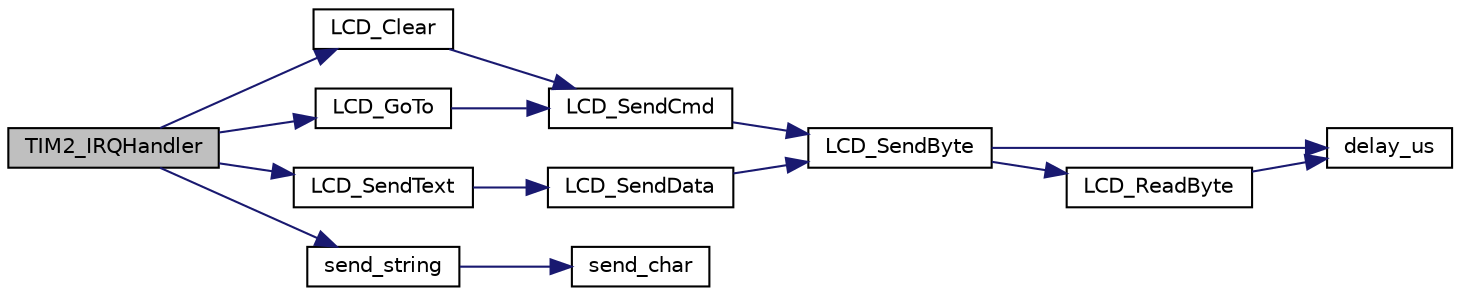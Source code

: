 digraph "TIM2_IRQHandler"
{
  edge [fontname="Helvetica",fontsize="10",labelfontname="Helvetica",labelfontsize="10"];
  node [fontname="Helvetica",fontsize="10",shape=record];
  rankdir="LR";
  Node40 [label="TIM2_IRQHandler",height=0.2,width=0.4,color="black", fillcolor="grey75", style="filled", fontcolor="black"];
  Node40 -> Node41 [color="midnightblue",fontsize="10",style="solid",fontname="Helvetica"];
  Node41 [label="LCD_Clear",height=0.2,width=0.4,color="black", fillcolor="white", style="filled",URL="$lcd4bit_8c.html#ae60d0b62d7eb3fa31266c095d7b3c245"];
  Node41 -> Node42 [color="midnightblue",fontsize="10",style="solid",fontname="Helvetica"];
  Node42 [label="LCD_SendCmd",height=0.2,width=0.4,color="black", fillcolor="white", style="filled",URL="$lcd4bit_8c.html#a6fe412af8613c79d0e88b03b012265dc"];
  Node42 -> Node43 [color="midnightblue",fontsize="10",style="solid",fontname="Helvetica"];
  Node43 [label="LCD_SendByte",height=0.2,width=0.4,color="black", fillcolor="white", style="filled",URL="$lcd4bit_8c.html#a17ebb04f0339e3ad2399a6b95f1409e7"];
  Node43 -> Node44 [color="midnightblue",fontsize="10",style="solid",fontname="Helvetica"];
  Node44 [label="delay_us",height=0.2,width=0.4,color="black", fillcolor="white", style="filled",URL="$lcd4bit_8c.html#a3f88352450dad51d82e4bf84a0a439a1"];
  Node43 -> Node45 [color="midnightblue",fontsize="10",style="solid",fontname="Helvetica"];
  Node45 [label="LCD_ReadByte",height=0.2,width=0.4,color="black", fillcolor="white", style="filled",URL="$lcd4bit_8c.html#ab59396403153e41cf3c098b8bff86da6"];
  Node45 -> Node44 [color="midnightblue",fontsize="10",style="solid",fontname="Helvetica"];
  Node40 -> Node46 [color="midnightblue",fontsize="10",style="solid",fontname="Helvetica"];
  Node46 [label="LCD_GoTo",height=0.2,width=0.4,color="black", fillcolor="white", style="filled",URL="$lcd4bit_8c.html#ae5e5bb0b14eca521d8b5f735ec5fa00c"];
  Node46 -> Node42 [color="midnightblue",fontsize="10",style="solid",fontname="Helvetica"];
  Node40 -> Node47 [color="midnightblue",fontsize="10",style="solid",fontname="Helvetica"];
  Node47 [label="LCD_SendText",height=0.2,width=0.4,color="black", fillcolor="white", style="filled",URL="$lcd4bit_8c.html#ad0c262e2f73ff4d8d2fd198f76e102a8"];
  Node47 -> Node48 [color="midnightblue",fontsize="10",style="solid",fontname="Helvetica"];
  Node48 [label="LCD_SendData",height=0.2,width=0.4,color="black", fillcolor="white", style="filled",URL="$lcd4bit_8c.html#aa09da605411449b125a3734940ca8f41"];
  Node48 -> Node43 [color="midnightblue",fontsize="10",style="solid",fontname="Helvetica"];
  Node40 -> Node49 [color="midnightblue",fontsize="10",style="solid",fontname="Helvetica"];
  Node49 [label="send_string",height=0.2,width=0.4,color="black", fillcolor="white", style="filled",URL="$_pelt__uart_8c.html#a9161f57780d037622c9697e56fffe3e5"];
  Node49 -> Node50 [color="midnightblue",fontsize="10",style="solid",fontname="Helvetica"];
  Node50 [label="send_char",height=0.2,width=0.4,color="black", fillcolor="white", style="filled",URL="$_pelt__uart_8c.html#a4bf168796f84a0a0b725fdeb06f15c73"];
}
